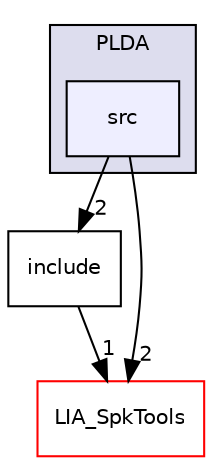 digraph "LIA_SpkDet/PLDA/src" {
  compound=true
  node [ fontsize="10", fontname="Helvetica"];
  edge [ labelfontsize="10", labelfontname="Helvetica"];
  subgraph clusterdir_f41cd387bf11a25b23c962bc7d838805 {
    graph [ bgcolor="#ddddee", pencolor="black", label="PLDA" fontname="Helvetica", fontsize="10", URL="dir_f41cd387bf11a25b23c962bc7d838805.html"]
  dir_63ffc03de191c57d8e89a49d8e92bc8d [shape=box, label="src", style="filled", fillcolor="#eeeeff", pencolor="black", URL="dir_63ffc03de191c57d8e89a49d8e92bc8d.html"];
  }
  dir_5c3e769f1acf15bf67633f3bf04495b3 [shape=box label="include" URL="dir_5c3e769f1acf15bf67633f3bf04495b3.html"];
  dir_7b9f40c7474acebf25e66f966c5b9c6a [shape=box label="LIA_SpkTools" fillcolor="white" style="filled" color="red" URL="dir_7b9f40c7474acebf25e66f966c5b9c6a.html"];
  dir_5c3e769f1acf15bf67633f3bf04495b3->dir_7b9f40c7474acebf25e66f966c5b9c6a [headlabel="1", labeldistance=1.5 headhref="dir_000080_000110.html"];
  dir_63ffc03de191c57d8e89a49d8e92bc8d->dir_5c3e769f1acf15bf67633f3bf04495b3 [headlabel="2", labeldistance=1.5 headhref="dir_000081_000080.html"];
  dir_63ffc03de191c57d8e89a49d8e92bc8d->dir_7b9f40c7474acebf25e66f966c5b9c6a [headlabel="2", labeldistance=1.5 headhref="dir_000081_000110.html"];
}
